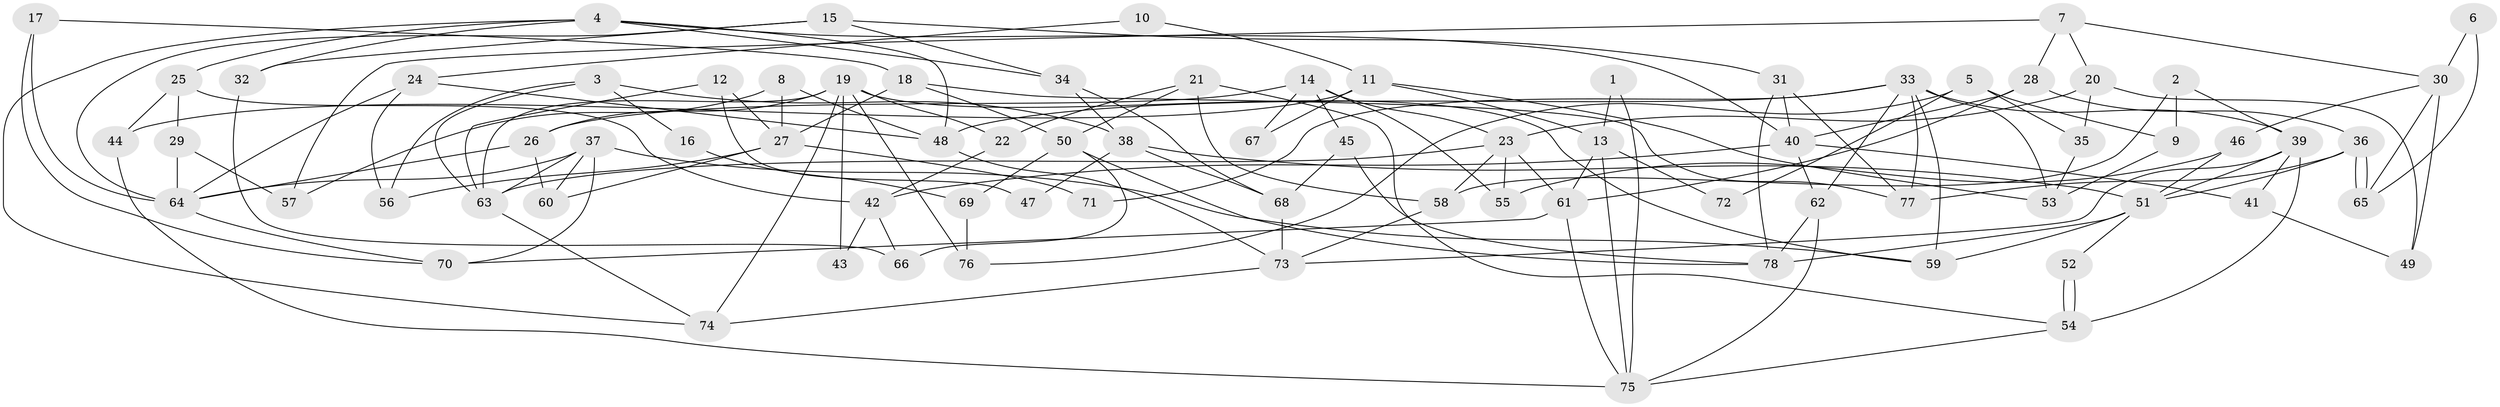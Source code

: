 // coarse degree distribution, {1: 0.02, 4: 0.24, 7: 0.1, 9: 0.04, 5: 0.1, 2: 0.08, 6: 0.1, 3: 0.22, 8: 0.06, 10: 0.04}
// Generated by graph-tools (version 1.1) at 2025/52/02/27/25 19:52:07]
// undirected, 78 vertices, 156 edges
graph export_dot {
graph [start="1"]
  node [color=gray90,style=filled];
  1;
  2;
  3;
  4;
  5;
  6;
  7;
  8;
  9;
  10;
  11;
  12;
  13;
  14;
  15;
  16;
  17;
  18;
  19;
  20;
  21;
  22;
  23;
  24;
  25;
  26;
  27;
  28;
  29;
  30;
  31;
  32;
  33;
  34;
  35;
  36;
  37;
  38;
  39;
  40;
  41;
  42;
  43;
  44;
  45;
  46;
  47;
  48;
  49;
  50;
  51;
  52;
  53;
  54;
  55;
  56;
  57;
  58;
  59;
  60;
  61;
  62;
  63;
  64;
  65;
  66;
  67;
  68;
  69;
  70;
  71;
  72;
  73;
  74;
  75;
  76;
  77;
  78;
  1 -- 13;
  1 -- 75;
  2 -- 39;
  2 -- 58;
  2 -- 9;
  3 -- 38;
  3 -- 56;
  3 -- 16;
  3 -- 63;
  4 -- 48;
  4 -- 40;
  4 -- 25;
  4 -- 32;
  4 -- 34;
  4 -- 74;
  5 -- 35;
  5 -- 9;
  5 -- 72;
  5 -- 76;
  6 -- 30;
  6 -- 65;
  7 -- 57;
  7 -- 28;
  7 -- 20;
  7 -- 30;
  8 -- 48;
  8 -- 27;
  8 -- 57;
  9 -- 53;
  10 -- 11;
  10 -- 24;
  11 -- 13;
  11 -- 44;
  11 -- 53;
  11 -- 67;
  12 -- 27;
  12 -- 63;
  12 -- 47;
  13 -- 75;
  13 -- 61;
  13 -- 72;
  14 -- 23;
  14 -- 45;
  14 -- 26;
  14 -- 55;
  14 -- 67;
  15 -- 64;
  15 -- 34;
  15 -- 31;
  15 -- 32;
  16 -- 69;
  17 -- 64;
  17 -- 70;
  17 -- 18;
  18 -- 77;
  18 -- 27;
  18 -- 50;
  19 -- 63;
  19 -- 74;
  19 -- 22;
  19 -- 26;
  19 -- 43;
  19 -- 59;
  19 -- 76;
  20 -- 23;
  20 -- 35;
  20 -- 49;
  21 -- 22;
  21 -- 54;
  21 -- 50;
  21 -- 58;
  22 -- 42;
  23 -- 55;
  23 -- 61;
  23 -- 58;
  23 -- 63;
  24 -- 64;
  24 -- 48;
  24 -- 56;
  25 -- 42;
  25 -- 29;
  25 -- 44;
  26 -- 60;
  26 -- 64;
  27 -- 60;
  27 -- 56;
  27 -- 71;
  28 -- 36;
  28 -- 40;
  28 -- 61;
  29 -- 64;
  29 -- 57;
  30 -- 49;
  30 -- 46;
  30 -- 65;
  31 -- 78;
  31 -- 40;
  31 -- 77;
  32 -- 66;
  33 -- 59;
  33 -- 39;
  33 -- 48;
  33 -- 53;
  33 -- 62;
  33 -- 71;
  33 -- 77;
  34 -- 38;
  34 -- 68;
  35 -- 53;
  36 -- 65;
  36 -- 65;
  36 -- 77;
  36 -- 51;
  37 -- 63;
  37 -- 59;
  37 -- 60;
  37 -- 64;
  37 -- 70;
  38 -- 68;
  38 -- 51;
  38 -- 47;
  39 -- 73;
  39 -- 54;
  39 -- 41;
  39 -- 51;
  40 -- 62;
  40 -- 41;
  40 -- 42;
  41 -- 49;
  42 -- 66;
  42 -- 43;
  44 -- 75;
  45 -- 78;
  45 -- 68;
  46 -- 51;
  46 -- 55;
  48 -- 73;
  50 -- 66;
  50 -- 69;
  50 -- 78;
  51 -- 52;
  51 -- 59;
  51 -- 78;
  52 -- 54;
  52 -- 54;
  54 -- 75;
  58 -- 73;
  61 -- 70;
  61 -- 75;
  62 -- 78;
  62 -- 75;
  63 -- 74;
  64 -- 70;
  68 -- 73;
  69 -- 76;
  73 -- 74;
}
